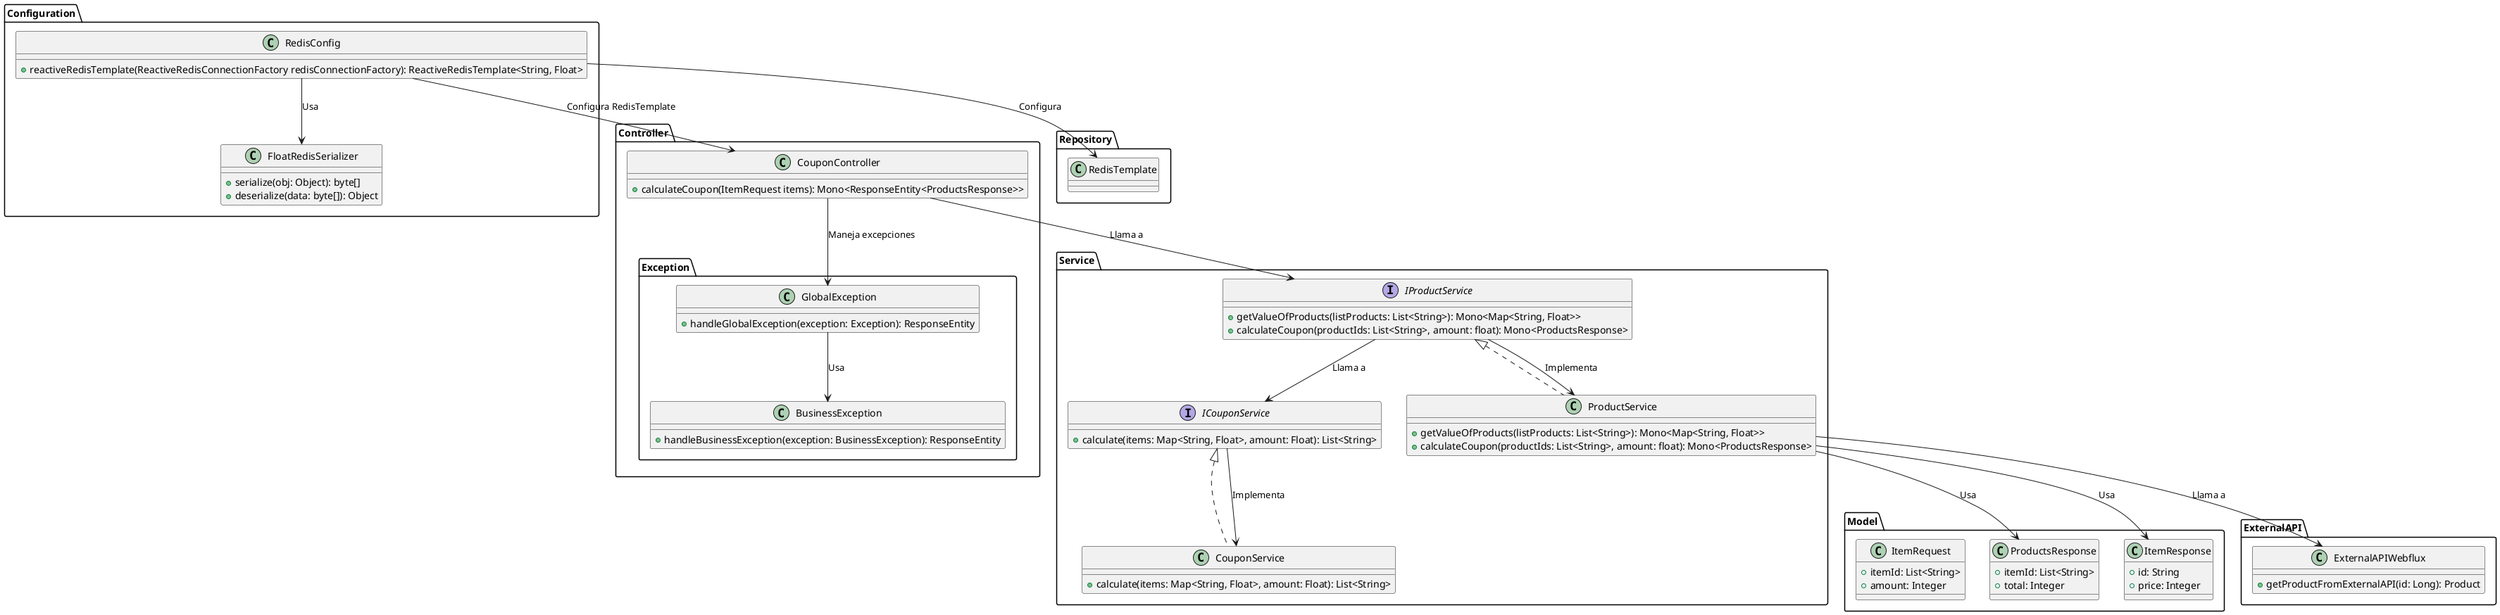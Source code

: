 @startuml
' Definición de paquetes y disposición vertical
skinparam layout vcompact

package "Controller" {
  package "Exception" {
    class GlobalException {
      +handleGlobalException(exception: Exception): ResponseEntity
    }
    class BusinessException {
      +handleBusinessException(exception: BusinessException): ResponseEntity
    }

    ' Relación donde GlobalException usa BusinessException
    GlobalException --> BusinessException : Usa
  }

  class CouponController {
    +calculateCoupon(ItemRequest items): Mono<ResponseEntity<ProductsResponse>>
  }
}

package "Service" {
  interface IProductService {
    +getValueOfProducts(listProducts: List<String>): Mono<Map<String, Float>>
    +calculateCoupon(productIds: List<String>, amount: float): Mono<ProductsResponse>
  }

  interface ICouponService {
    +calculate(items: Map<String, Float>, amount: Float): List<String>
  }

  class ProductService implements IProductService {
    +getValueOfProducts(listProducts: List<String>): Mono<Map<String, Float>>
    +calculateCoupon(productIds: List<String>, amount: float): Mono<ProductsResponse>
  }

  class CouponService implements ICouponService {
    +calculate(items: Map<String, Float>, amount: Float): List<String>
  }
}

package "Model" {
  class ProductsResponse {
    +itemId: List<String>
    +total: Integer
  }

  class ItemResponse {
    +id: String
    +price: Integer
  }

  class ItemRequest {
    +itemId: List<String>
    +amount: Integer
  }
}

package "Repository" {
  class RedisTemplate
}

package "Configuration" {
  class FloatRedisSerializer {
    +serialize(obj: Object): byte[]
    +deserialize(data: byte[]): Object
  }

  class RedisConfig {
    +reactiveRedisTemplate(ReactiveRedisConnectionFactory redisConnectionFactory): ReactiveRedisTemplate<String, Float>
  }
}

package "ExternalAPI" {
  class ExternalAPIWebflux {
    +getProductFromExternalAPI(id: Long): Product
  }
}

' Relaciones entre clases
CouponController --> IProductService : Llama a
IProductService --> ICouponService : Llama a
IProductService --> ProductService : Implementa
ICouponService --> CouponService : Implementa

ProductService --> ExternalAPIWebflux : Llama a
ProductService --> ProductsResponse : Usa
ProductService --> ItemResponse : Usa

RedisConfig --> FloatRedisSerializer : Usa
RedisConfig --> RedisTemplate : Configura

' Relación entre RedisConfig y CouponController
RedisConfig --> CouponController : Configura RedisTemplate

CouponController --> GlobalException : Maneja excepciones

@enduml
